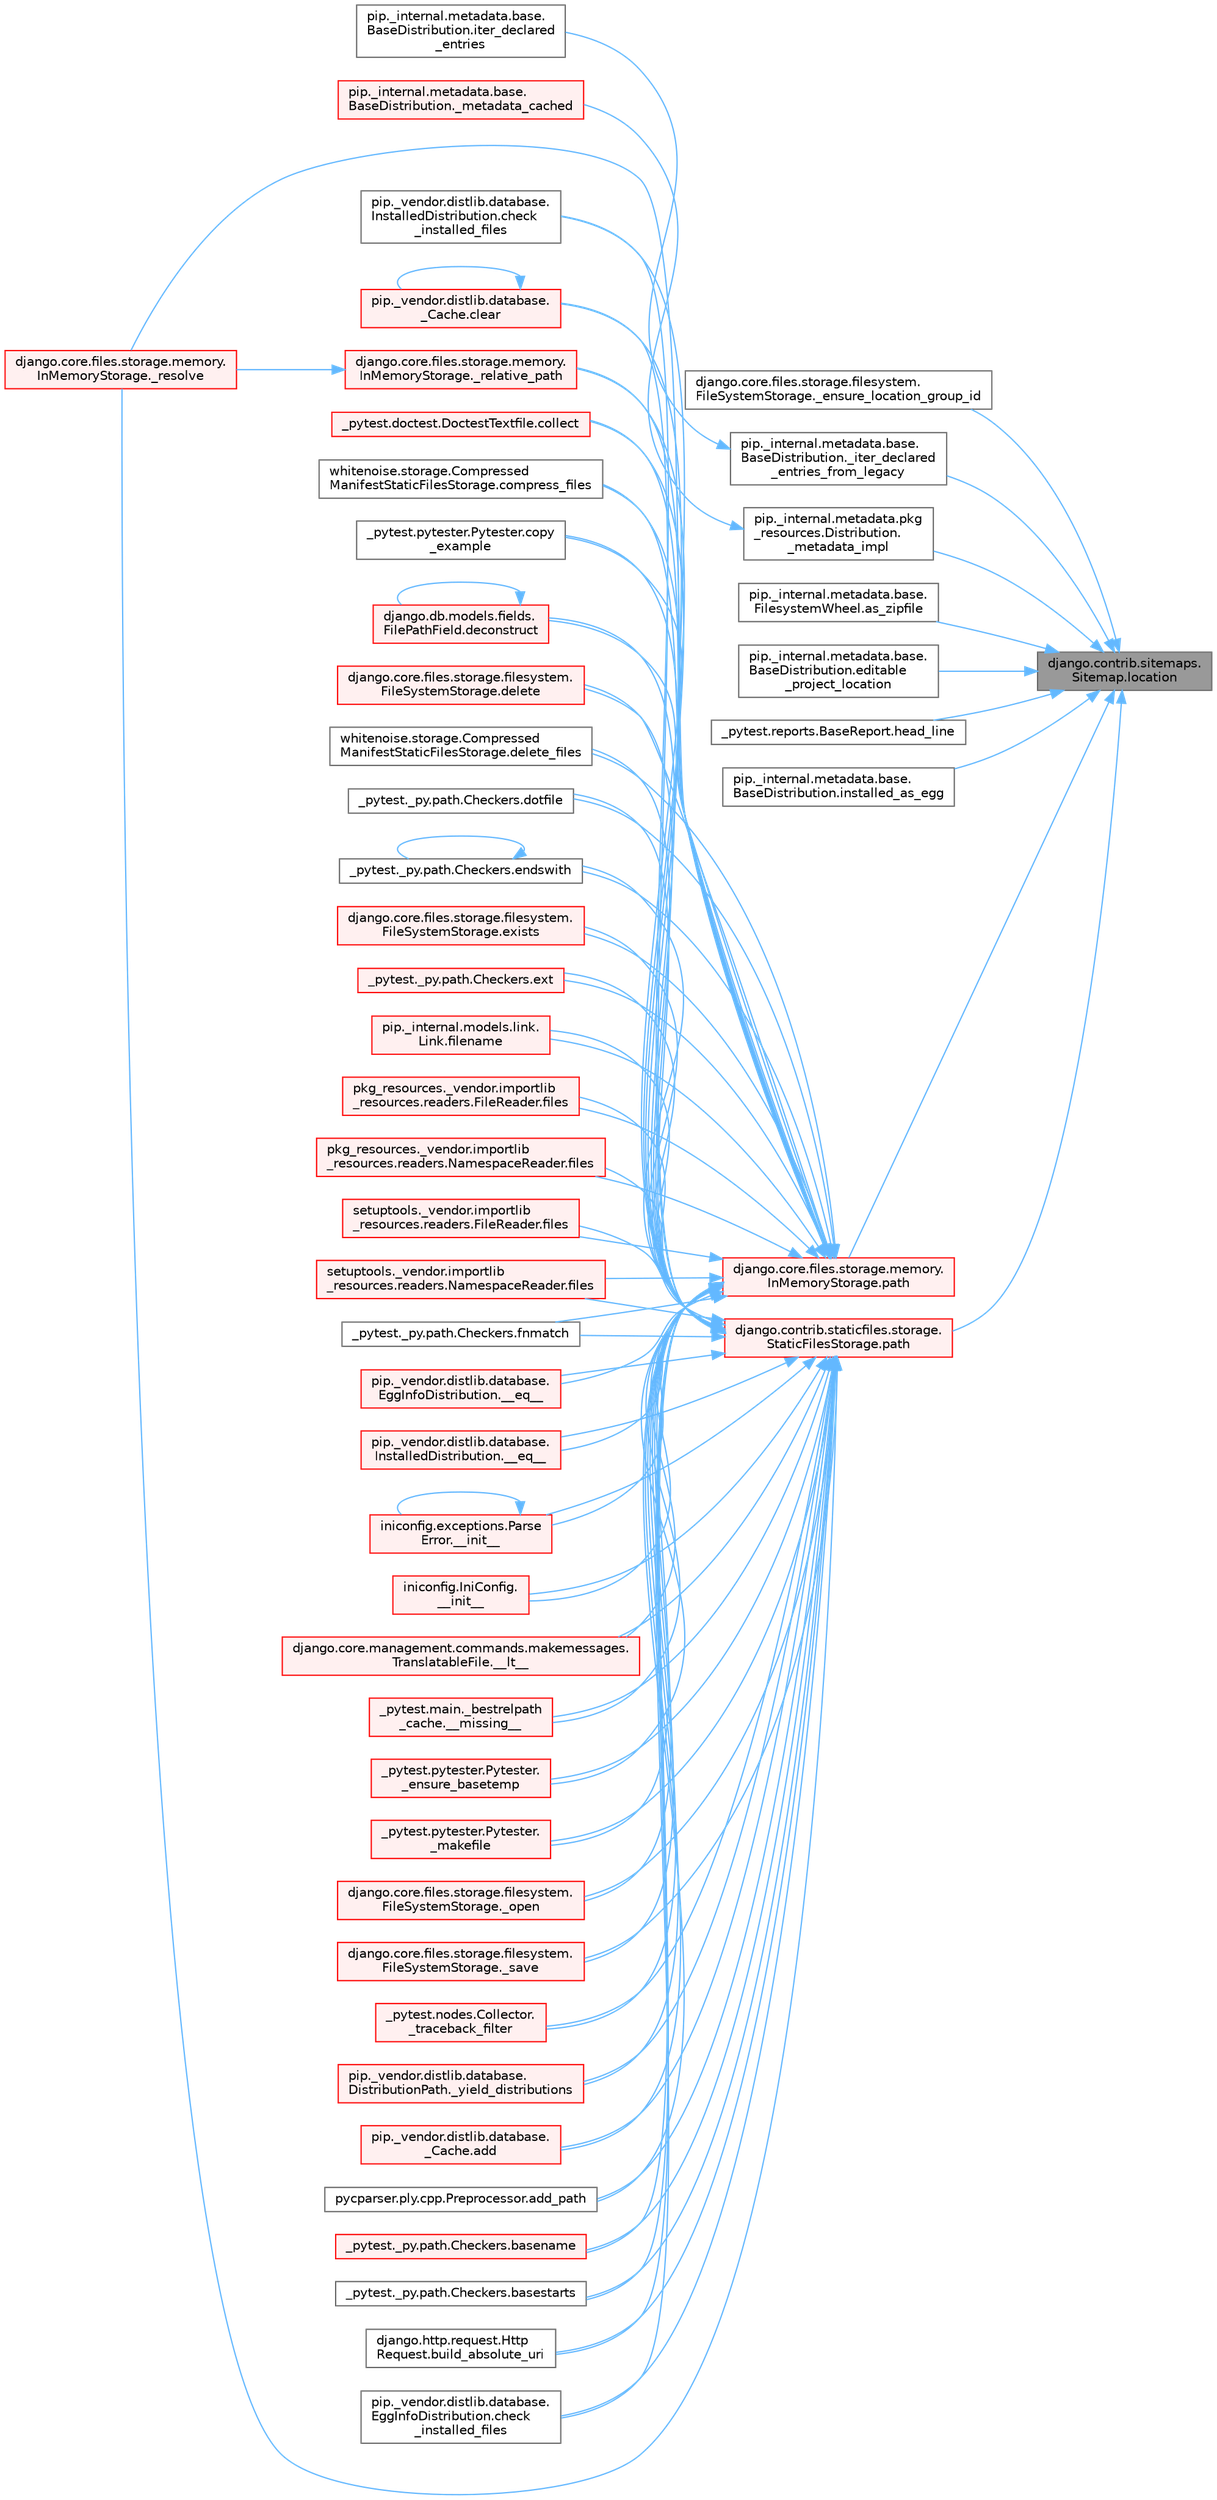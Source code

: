 digraph "django.contrib.sitemaps.Sitemap.location"
{
 // LATEX_PDF_SIZE
  bgcolor="transparent";
  edge [fontname=Helvetica,fontsize=10,labelfontname=Helvetica,labelfontsize=10];
  node [fontname=Helvetica,fontsize=10,shape=box,height=0.2,width=0.4];
  rankdir="RL";
  Node1 [id="Node000001",label="django.contrib.sitemaps.\lSitemap.location",height=0.2,width=0.4,color="gray40", fillcolor="grey60", style="filled", fontcolor="black",tooltip=" "];
  Node1 -> Node2 [id="edge1_Node000001_Node000002",dir="back",color="steelblue1",style="solid",tooltip=" "];
  Node2 [id="Node000002",label="django.core.files.storage.filesystem.\lFileSystemStorage._ensure_location_group_id",height=0.2,width=0.4,color="grey40", fillcolor="white", style="filled",URL="$classdjango_1_1core_1_1files_1_1storage_1_1filesystem_1_1_file_system_storage.html#ada5408450b8d45745c1b0e5f4525c6f4",tooltip=" "];
  Node1 -> Node3 [id="edge2_Node000001_Node000003",dir="back",color="steelblue1",style="solid",tooltip=" "];
  Node3 [id="Node000003",label="pip._internal.metadata.base.\lBaseDistribution._iter_declared\l_entries_from_legacy",height=0.2,width=0.4,color="grey40", fillcolor="white", style="filled",URL="$classpip_1_1__internal_1_1metadata_1_1base_1_1_base_distribution.html#afe1092a9a3492091a1532c8907ccd9e8",tooltip=" "];
  Node3 -> Node4 [id="edge3_Node000003_Node000004",dir="back",color="steelblue1",style="solid",tooltip=" "];
  Node4 [id="Node000004",label="pip._internal.metadata.base.\lBaseDistribution.iter_declared\l_entries",height=0.2,width=0.4,color="grey40", fillcolor="white", style="filled",URL="$classpip_1_1__internal_1_1metadata_1_1base_1_1_base_distribution.html#ad33966e99962529d5c28c9f24c0a4fbd",tooltip=" "];
  Node1 -> Node5 [id="edge4_Node000001_Node000005",dir="back",color="steelblue1",style="solid",tooltip=" "];
  Node5 [id="Node000005",label="pip._internal.metadata.pkg\l_resources.Distribution.\l_metadata_impl",height=0.2,width=0.4,color="grey40", fillcolor="white", style="filled",URL="$classpip_1_1__internal_1_1metadata_1_1pkg__resources_1_1_distribution.html#a7d4ae76260de7d1936446c407277ad5b",tooltip=" "];
  Node5 -> Node6 [id="edge5_Node000005_Node000006",dir="back",color="steelblue1",style="solid",tooltip=" "];
  Node6 [id="Node000006",label="pip._internal.metadata.base.\lBaseDistribution._metadata_cached",height=0.2,width=0.4,color="red", fillcolor="#FFF0F0", style="filled",URL="$classpip_1_1__internal_1_1metadata_1_1base_1_1_base_distribution.html#a12683b16870a097bbe854e4ee3364f7f",tooltip=" "];
  Node1 -> Node3097 [id="edge6_Node000001_Node003097",dir="back",color="steelblue1",style="solid",tooltip=" "];
  Node3097 [id="Node003097",label="pip._internal.metadata.base.\lFilesystemWheel.as_zipfile",height=0.2,width=0.4,color="grey40", fillcolor="white", style="filled",URL="$classpip_1_1__internal_1_1metadata_1_1base_1_1_filesystem_wheel.html#a2edf7e9c5613ec85a815971d9f55ac82",tooltip=" "];
  Node1 -> Node963 [id="edge7_Node000001_Node000963",dir="back",color="steelblue1",style="solid",tooltip=" "];
  Node963 [id="Node000963",label="pip._internal.metadata.base.\lBaseDistribution.editable\l_project_location",height=0.2,width=0.4,color="grey40", fillcolor="white", style="filled",URL="$classpip_1_1__internal_1_1metadata_1_1base_1_1_base_distribution.html#a59297eb536a210ff36a71d4dda673749",tooltip=" "];
  Node1 -> Node3098 [id="edge8_Node000001_Node003098",dir="back",color="steelblue1",style="solid",tooltip=" "];
  Node3098 [id="Node003098",label="_pytest.reports.BaseReport.head_line",height=0.2,width=0.4,color="grey40", fillcolor="white", style="filled",URL="$class__pytest_1_1reports_1_1_base_report.html#ab38fe6637e88a52912eecf01ee5df8c3",tooltip=" "];
  Node1 -> Node3099 [id="edge9_Node000001_Node003099",dir="back",color="steelblue1",style="solid",tooltip=" "];
  Node3099 [id="Node003099",label="pip._internal.metadata.base.\lBaseDistribution.installed_as_egg",height=0.2,width=0.4,color="grey40", fillcolor="white", style="filled",URL="$classpip_1_1__internal_1_1metadata_1_1base_1_1_base_distribution.html#ae45c6ee79afca720f5d75db9bd5ec658",tooltip=" "];
  Node1 -> Node3100 [id="edge10_Node000001_Node003100",dir="back",color="steelblue1",style="solid",tooltip=" "];
  Node3100 [id="Node003100",label="django.contrib.staticfiles.storage.\lStaticFilesStorage.path",height=0.2,width=0.4,color="red", fillcolor="#FFF0F0", style="filled",URL="$classdjango_1_1contrib_1_1staticfiles_1_1storage_1_1_static_files_storage.html#a4e96cc92fbde7423d1b74f3a50fc0bf6",tooltip=" "];
  Node3100 -> Node932 [id="edge11_Node003100_Node000932",dir="back",color="steelblue1",style="solid",tooltip=" "];
  Node932 [id="Node000932",label="pip._vendor.distlib.database.\lEggInfoDistribution.__eq__",height=0.2,width=0.4,color="red", fillcolor="#FFF0F0", style="filled",URL="$classpip_1_1__vendor_1_1distlib_1_1database_1_1_egg_info_distribution.html#ab083ac09aa8cf26eb5305f1359efe85b",tooltip=" "];
  Node3100 -> Node933 [id="edge12_Node003100_Node000933",dir="back",color="steelblue1",style="solid",tooltip=" "];
  Node933 [id="Node000933",label="pip._vendor.distlib.database.\lInstalledDistribution.__eq__",height=0.2,width=0.4,color="red", fillcolor="#FFF0F0", style="filled",URL="$classpip_1_1__vendor_1_1distlib_1_1database_1_1_installed_distribution.html#a391e6744a97d9fcc66ca038eb012c71d",tooltip=" "];
  Node3100 -> Node934 [id="edge13_Node003100_Node000934",dir="back",color="steelblue1",style="solid",tooltip=" "];
  Node934 [id="Node000934",label="iniconfig.exceptions.Parse\lError.__init__",height=0.2,width=0.4,color="red", fillcolor="#FFF0F0", style="filled",URL="$classiniconfig_1_1exceptions_1_1_parse_error.html#a2e7c0f14bebe4a18a5e76a6f2804874f",tooltip=" "];
  Node934 -> Node934 [id="edge14_Node000934_Node000934",dir="back",color="steelblue1",style="solid",tooltip=" "];
  Node3100 -> Node935 [id="edge15_Node003100_Node000935",dir="back",color="steelblue1",style="solid",tooltip=" "];
  Node935 [id="Node000935",label="iniconfig.IniConfig.\l__init__",height=0.2,width=0.4,color="red", fillcolor="#FFF0F0", style="filled",URL="$classiniconfig_1_1_ini_config.html#acedfdc6806378289ae0ba417db5d88a2",tooltip=" "];
  Node3100 -> Node936 [id="edge16_Node003100_Node000936",dir="back",color="steelblue1",style="solid",tooltip=" "];
  Node936 [id="Node000936",label="django.core.management.commands.makemessages.\lTranslatableFile.__lt__",height=0.2,width=0.4,color="red", fillcolor="#FFF0F0", style="filled",URL="$classdjango_1_1core_1_1management_1_1commands_1_1makemessages_1_1_translatable_file.html#a08e864271bf61ff017919a98cc250c40",tooltip=" "];
  Node3100 -> Node937 [id="edge17_Node003100_Node000937",dir="back",color="steelblue1",style="solid",tooltip=" "];
  Node937 [id="Node000937",label="_pytest.main._bestrelpath\l_cache.__missing__",height=0.2,width=0.4,color="red", fillcolor="#FFF0F0", style="filled",URL="$class__pytest_1_1main_1_1__bestrelpath__cache.html#ad20a80028e2b7c9be3360704d8455b5c",tooltip=" "];
  Node3100 -> Node939 [id="edge18_Node003100_Node000939",dir="back",color="steelblue1",style="solid",tooltip=" "];
  Node939 [id="Node000939",label="_pytest.pytester.Pytester.\l_ensure_basetemp",height=0.2,width=0.4,color="red", fillcolor="#FFF0F0", style="filled",URL="$class__pytest_1_1pytester_1_1_pytester.html#a0351682a9bda53abcddfe725386e43be",tooltip=" "];
  Node3100 -> Node943 [id="edge19_Node003100_Node000943",dir="back",color="steelblue1",style="solid",tooltip=" "];
  Node943 [id="Node000943",label="_pytest.pytester.Pytester.\l_makefile",height=0.2,width=0.4,color="red", fillcolor="#FFF0F0", style="filled",URL="$class__pytest_1_1pytester_1_1_pytester.html#a7a55c8d58e26455aa4fa8bc9c5d692c6",tooltip=" "];
  Node3100 -> Node956 [id="edge20_Node003100_Node000956",dir="back",color="steelblue1",style="solid",tooltip=" "];
  Node956 [id="Node000956",label="django.core.files.storage.filesystem.\lFileSystemStorage._open",height=0.2,width=0.4,color="red", fillcolor="#FFF0F0", style="filled",URL="$classdjango_1_1core_1_1files_1_1storage_1_1filesystem_1_1_file_system_storage.html#ae445f45c773bb251ff7fe2250623a527",tooltip=" "];
  Node3100 -> Node1171 [id="edge21_Node003100_Node001171",dir="back",color="steelblue1",style="solid",tooltip=" "];
  Node1171 [id="Node001171",label="django.core.files.storage.memory.\lInMemoryStorage._relative_path",height=0.2,width=0.4,color="red", fillcolor="#FFF0F0", style="filled",URL="$classdjango_1_1core_1_1files_1_1storage_1_1memory_1_1_in_memory_storage.html#ac55022122cbce7480d2544d78cb961a8",tooltip=" "];
  Node1171 -> Node1172 [id="edge22_Node001171_Node001172",dir="back",color="steelblue1",style="solid",tooltip=" "];
  Node1172 [id="Node001172",label="django.core.files.storage.memory.\lInMemoryStorage._resolve",height=0.2,width=0.4,color="red", fillcolor="#FFF0F0", style="filled",URL="$classdjango_1_1core_1_1files_1_1storage_1_1memory_1_1_in_memory_storage.html#a2bef8461f4f35675479c14e705ed4055",tooltip=" "];
  Node3100 -> Node1172 [id="edge23_Node003100_Node001172",dir="back",color="steelblue1",style="solid",tooltip=" "];
  Node3100 -> Node1476 [id="edge24_Node003100_Node001476",dir="back",color="steelblue1",style="solid",tooltip=" "];
  Node1476 [id="Node001476",label="django.core.files.storage.filesystem.\lFileSystemStorage._save",height=0.2,width=0.4,color="red", fillcolor="#FFF0F0", style="filled",URL="$classdjango_1_1core_1_1files_1_1storage_1_1filesystem_1_1_file_system_storage.html#adbe53c076907f538c9edd1ec24814172",tooltip=" "];
  Node3100 -> Node1477 [id="edge25_Node003100_Node001477",dir="back",color="steelblue1",style="solid",tooltip=" "];
  Node1477 [id="Node001477",label="_pytest.nodes.Collector.\l_traceback_filter",height=0.2,width=0.4,color="red", fillcolor="#FFF0F0", style="filled",URL="$class__pytest_1_1nodes_1_1_collector.html#ad51ffd1da24374414a47c458e2cf0ab2",tooltip=" "];
  Node3100 -> Node1480 [id="edge26_Node003100_Node001480",dir="back",color="steelblue1",style="solid",tooltip=" "];
  Node1480 [id="Node001480",label="pip._vendor.distlib.database.\lDistributionPath._yield_distributions",height=0.2,width=0.4,color="red", fillcolor="#FFF0F0", style="filled",URL="$classpip_1_1__vendor_1_1distlib_1_1database_1_1_distribution_path.html#a494115a6f67233269e152b17f28e499f",tooltip=" "];
  Node3100 -> Node1487 [id="edge27_Node003100_Node001487",dir="back",color="steelblue1",style="solid",tooltip=" "];
  Node1487 [id="Node001487",label="pip._vendor.distlib.database.\l_Cache.add",height=0.2,width=0.4,color="red", fillcolor="#FFF0F0", style="filled",URL="$classpip_1_1__vendor_1_1distlib_1_1database_1_1___cache.html#a9d96a00152b11f1163cd2cdf6626ae08",tooltip=" "];
  Node3100 -> Node1488 [id="edge28_Node003100_Node001488",dir="back",color="steelblue1",style="solid",tooltip=" "];
  Node1488 [id="Node001488",label="pycparser.ply.cpp.Preprocessor.add_path",height=0.2,width=0.4,color="grey40", fillcolor="white", style="filled",URL="$classpycparser_1_1ply_1_1cpp_1_1_preprocessor.html#adc4ae2a997c42b396a19f823546c4d52",tooltip=" "];
  Node3100 -> Node1489 [id="edge29_Node003100_Node001489",dir="back",color="steelblue1",style="solid",tooltip=" "];
  Node1489 [id="Node001489",label="_pytest._py.path.Checkers.basename",height=0.2,width=0.4,color="red", fillcolor="#FFF0F0", style="filled",URL="$class__pytest_1_1__py_1_1path_1_1_checkers.html#a5a659647ce281e4f0e46b4113485effe",tooltip=" "];
  Node3100 -> Node1490 [id="edge30_Node003100_Node001490",dir="back",color="steelblue1",style="solid",tooltip=" "];
  Node1490 [id="Node001490",label="_pytest._py.path.Checkers.basestarts",height=0.2,width=0.4,color="grey40", fillcolor="white", style="filled",URL="$class__pytest_1_1__py_1_1path_1_1_checkers.html#a6e314faf838abff8a7b29c772973ed6a",tooltip=" "];
  Node3100 -> Node1491 [id="edge31_Node003100_Node001491",dir="back",color="steelblue1",style="solid",tooltip=" "];
  Node1491 [id="Node001491",label="django.http.request.Http\lRequest.build_absolute_uri",height=0.2,width=0.4,color="grey40", fillcolor="white", style="filled",URL="$classdjango_1_1http_1_1request_1_1_http_request.html#a779e4388b7528ae2f94ae9da4f796d4c",tooltip=" "];
  Node3100 -> Node1492 [id="edge32_Node003100_Node001492",dir="back",color="steelblue1",style="solid",tooltip=" "];
  Node1492 [id="Node001492",label="pip._vendor.distlib.database.\lEggInfoDistribution.check\l_installed_files",height=0.2,width=0.4,color="grey40", fillcolor="white", style="filled",URL="$classpip_1_1__vendor_1_1distlib_1_1database_1_1_egg_info_distribution.html#a1e5196e3216b38c2ba44ba7c611d1871",tooltip=" "];
  Node3100 -> Node1493 [id="edge33_Node003100_Node001493",dir="back",color="steelblue1",style="solid",tooltip=" "];
  Node1493 [id="Node001493",label="pip._vendor.distlib.database.\lInstalledDistribution.check\l_installed_files",height=0.2,width=0.4,color="grey40", fillcolor="white", style="filled",URL="$classpip_1_1__vendor_1_1distlib_1_1database_1_1_installed_distribution.html#a0648e22de76cbd21e559677899136ffd",tooltip=" "];
  Node3100 -> Node1494 [id="edge34_Node003100_Node001494",dir="back",color="steelblue1",style="solid",tooltip=" "];
  Node1494 [id="Node001494",label="pip._vendor.distlib.database.\l_Cache.clear",height=0.2,width=0.4,color="red", fillcolor="#FFF0F0", style="filled",URL="$classpip_1_1__vendor_1_1distlib_1_1database_1_1___cache.html#af81ee07ea1881ddaf69c99c4a2c9df41",tooltip=" "];
  Node1494 -> Node1494 [id="edge35_Node001494_Node001494",dir="back",color="steelblue1",style="solid",tooltip=" "];
  Node3100 -> Node1495 [id="edge36_Node003100_Node001495",dir="back",color="steelblue1",style="solid",tooltip=" "];
  Node1495 [id="Node001495",label="_pytest.doctest.DoctestTextfile.collect",height=0.2,width=0.4,color="red", fillcolor="#FFF0F0", style="filled",URL="$class__pytest_1_1doctest_1_1_doctest_textfile.html#ae6208b7f680bfcadf752a86afb559045",tooltip=" "];
  Node3100 -> Node1496 [id="edge37_Node003100_Node001496",dir="back",color="steelblue1",style="solid",tooltip=" "];
  Node1496 [id="Node001496",label="whitenoise.storage.Compressed\lManifestStaticFilesStorage.compress_files",height=0.2,width=0.4,color="grey40", fillcolor="white", style="filled",URL="$classwhitenoise_1_1storage_1_1_compressed_manifest_static_files_storage.html#ae53c3846898af0ebb6a5e40b120f1514",tooltip=" "];
  Node3100 -> Node1497 [id="edge38_Node003100_Node001497",dir="back",color="steelblue1",style="solid",tooltip=" "];
  Node1497 [id="Node001497",label="_pytest.pytester.Pytester.copy\l_example",height=0.2,width=0.4,color="grey40", fillcolor="white", style="filled",URL="$class__pytest_1_1pytester_1_1_pytester.html#aeeae92470f10e16abb52e25a149a3eb0",tooltip=" "];
  Node3100 -> Node1498 [id="edge39_Node003100_Node001498",dir="back",color="steelblue1",style="solid",tooltip=" "];
  Node1498 [id="Node001498",label="django.db.models.fields.\lFilePathField.deconstruct",height=0.2,width=0.4,color="red", fillcolor="#FFF0F0", style="filled",URL="$classdjango_1_1db_1_1models_1_1fields_1_1_file_path_field.html#a6a89176a77b5299ca6414c601c62dcb0",tooltip=" "];
  Node1498 -> Node1498 [id="edge40_Node001498_Node001498",dir="back",color="steelblue1",style="solid",tooltip=" "];
  Node3100 -> Node1499 [id="edge41_Node003100_Node001499",dir="back",color="steelblue1",style="solid",tooltip=" "];
  Node1499 [id="Node001499",label="django.core.files.storage.filesystem.\lFileSystemStorage.delete",height=0.2,width=0.4,color="red", fillcolor="#FFF0F0", style="filled",URL="$classdjango_1_1core_1_1files_1_1storage_1_1filesystem_1_1_file_system_storage.html#a431299ec5a60dec64204ded735dcdc58",tooltip=" "];
  Node3100 -> Node1500 [id="edge42_Node003100_Node001500",dir="back",color="steelblue1",style="solid",tooltip=" "];
  Node1500 [id="Node001500",label="whitenoise.storage.Compressed\lManifestStaticFilesStorage.delete_files",height=0.2,width=0.4,color="grey40", fillcolor="white", style="filled",URL="$classwhitenoise_1_1storage_1_1_compressed_manifest_static_files_storage.html#a974e04fa2459d319d4454c913e7bb5bf",tooltip=" "];
  Node3100 -> Node1501 [id="edge43_Node003100_Node001501",dir="back",color="steelblue1",style="solid",tooltip=" "];
  Node1501 [id="Node001501",label="_pytest._py.path.Checkers.dotfile",height=0.2,width=0.4,color="grey40", fillcolor="white", style="filled",URL="$class__pytest_1_1__py_1_1path_1_1_checkers.html#a3b2a5f5c0688999dd77f4cc954080e1a",tooltip=" "];
  Node3100 -> Node1502 [id="edge44_Node003100_Node001502",dir="back",color="steelblue1",style="solid",tooltip=" "];
  Node1502 [id="Node001502",label="_pytest._py.path.Checkers.endswith",height=0.2,width=0.4,color="grey40", fillcolor="white", style="filled",URL="$class__pytest_1_1__py_1_1path_1_1_checkers.html#ab4cd87d3e5a9c97e9939ea9adb35020d",tooltip=" "];
  Node1502 -> Node1502 [id="edge45_Node001502_Node001502",dir="back",color="steelblue1",style="solid",tooltip=" "];
  Node3100 -> Node1503 [id="edge46_Node003100_Node001503",dir="back",color="steelblue1",style="solid",tooltip=" "];
  Node1503 [id="Node001503",label="django.core.files.storage.filesystem.\lFileSystemStorage.exists",height=0.2,width=0.4,color="red", fillcolor="#FFF0F0", style="filled",URL="$classdjango_1_1core_1_1files_1_1storage_1_1filesystem_1_1_file_system_storage.html#a09638d435096d0b39bdbeaed81148baa",tooltip=" "];
  Node3100 -> Node1504 [id="edge47_Node003100_Node001504",dir="back",color="steelblue1",style="solid",tooltip=" "];
  Node1504 [id="Node001504",label="_pytest._py.path.Checkers.ext",height=0.2,width=0.4,color="red", fillcolor="#FFF0F0", style="filled",URL="$class__pytest_1_1__py_1_1path_1_1_checkers.html#a5344ac440ba5ac53af0bca048031fbf2",tooltip=" "];
  Node3100 -> Node1546 [id="edge48_Node003100_Node001546",dir="back",color="steelblue1",style="solid",tooltip=" "];
  Node1546 [id="Node001546",label="pip._internal.models.link.\lLink.filename",height=0.2,width=0.4,color="red", fillcolor="#FFF0F0", style="filled",URL="$classpip_1_1__internal_1_1models_1_1link_1_1_link.html#a5fb02f5a5a42909c89a18745b74cf998",tooltip=" "];
  Node3100 -> Node2115 [id="edge49_Node003100_Node002115",dir="back",color="steelblue1",style="solid",tooltip=" "];
  Node2115 [id="Node002115",label="pkg_resources._vendor.importlib\l_resources.readers.FileReader.files",height=0.2,width=0.4,color="red", fillcolor="#FFF0F0", style="filled",URL="$classpkg__resources_1_1__vendor_1_1importlib__resources_1_1readers_1_1_file_reader.html#ac80e1e3a22d012bbfb5f1b7a753bab21",tooltip=" "];
  Node3100 -> Node2117 [id="edge50_Node003100_Node002117",dir="back",color="steelblue1",style="solid",tooltip=" "];
  Node2117 [id="Node002117",label="pkg_resources._vendor.importlib\l_resources.readers.NamespaceReader.files",height=0.2,width=0.4,color="red", fillcolor="#FFF0F0", style="filled",URL="$classpkg__resources_1_1__vendor_1_1importlib__resources_1_1readers_1_1_namespace_reader.html#ae68f8b2f076387226b18c4889de277cf",tooltip=" "];
  Node3100 -> Node2118 [id="edge51_Node003100_Node002118",dir="back",color="steelblue1",style="solid",tooltip=" "];
  Node2118 [id="Node002118",label="setuptools._vendor.importlib\l_resources.readers.FileReader.files",height=0.2,width=0.4,color="red", fillcolor="#FFF0F0", style="filled",URL="$classsetuptools_1_1__vendor_1_1importlib__resources_1_1readers_1_1_file_reader.html#a8536b477e2f4ed83ac20b58baace6b4c",tooltip=" "];
  Node3100 -> Node2119 [id="edge52_Node003100_Node002119",dir="back",color="steelblue1",style="solid",tooltip=" "];
  Node2119 [id="Node002119",label="setuptools._vendor.importlib\l_resources.readers.NamespaceReader.files",height=0.2,width=0.4,color="red", fillcolor="#FFF0F0", style="filled",URL="$classsetuptools_1_1__vendor_1_1importlib__resources_1_1readers_1_1_namespace_reader.html#a80c5b3a6ae3f4903c4db5bb312f2ae49",tooltip=" "];
  Node3100 -> Node2120 [id="edge53_Node003100_Node002120",dir="back",color="steelblue1",style="solid",tooltip=" "];
  Node2120 [id="Node002120",label="_pytest._py.path.Checkers.fnmatch",height=0.2,width=0.4,color="grey40", fillcolor="white", style="filled",URL="$class__pytest_1_1__py_1_1path_1_1_checkers.html#a0b386ae267c298f41cba0ad73265aa81",tooltip=" "];
  Node1 -> Node3101 [id="edge54_Node000001_Node003101",dir="back",color="steelblue1",style="solid",tooltip=" "];
  Node3101 [id="Node003101",label="django.core.files.storage.memory.\lInMemoryStorage.path",height=0.2,width=0.4,color="red", fillcolor="#FFF0F0", style="filled",URL="$classdjango_1_1core_1_1files_1_1storage_1_1memory_1_1_in_memory_storage.html#a466c8e28fd11839318d2e4454b8ef89f",tooltip=" "];
  Node3101 -> Node932 [id="edge55_Node003101_Node000932",dir="back",color="steelblue1",style="solid",tooltip=" "];
  Node3101 -> Node933 [id="edge56_Node003101_Node000933",dir="back",color="steelblue1",style="solid",tooltip=" "];
  Node3101 -> Node934 [id="edge57_Node003101_Node000934",dir="back",color="steelblue1",style="solid",tooltip=" "];
  Node3101 -> Node935 [id="edge58_Node003101_Node000935",dir="back",color="steelblue1",style="solid",tooltip=" "];
  Node3101 -> Node936 [id="edge59_Node003101_Node000936",dir="back",color="steelblue1",style="solid",tooltip=" "];
  Node3101 -> Node937 [id="edge60_Node003101_Node000937",dir="back",color="steelblue1",style="solid",tooltip=" "];
  Node3101 -> Node939 [id="edge61_Node003101_Node000939",dir="back",color="steelblue1",style="solid",tooltip=" "];
  Node3101 -> Node943 [id="edge62_Node003101_Node000943",dir="back",color="steelblue1",style="solid",tooltip=" "];
  Node3101 -> Node956 [id="edge63_Node003101_Node000956",dir="back",color="steelblue1",style="solid",tooltip=" "];
  Node3101 -> Node1171 [id="edge64_Node003101_Node001171",dir="back",color="steelblue1",style="solid",tooltip=" "];
  Node3101 -> Node1172 [id="edge65_Node003101_Node001172",dir="back",color="steelblue1",style="solid",tooltip=" "];
  Node3101 -> Node1476 [id="edge66_Node003101_Node001476",dir="back",color="steelblue1",style="solid",tooltip=" "];
  Node3101 -> Node1477 [id="edge67_Node003101_Node001477",dir="back",color="steelblue1",style="solid",tooltip=" "];
  Node3101 -> Node1480 [id="edge68_Node003101_Node001480",dir="back",color="steelblue1",style="solid",tooltip=" "];
  Node3101 -> Node1487 [id="edge69_Node003101_Node001487",dir="back",color="steelblue1",style="solid",tooltip=" "];
  Node3101 -> Node1488 [id="edge70_Node003101_Node001488",dir="back",color="steelblue1",style="solid",tooltip=" "];
  Node3101 -> Node1489 [id="edge71_Node003101_Node001489",dir="back",color="steelblue1",style="solid",tooltip=" "];
  Node3101 -> Node1490 [id="edge72_Node003101_Node001490",dir="back",color="steelblue1",style="solid",tooltip=" "];
  Node3101 -> Node1491 [id="edge73_Node003101_Node001491",dir="back",color="steelblue1",style="solid",tooltip=" "];
  Node3101 -> Node1492 [id="edge74_Node003101_Node001492",dir="back",color="steelblue1",style="solid",tooltip=" "];
  Node3101 -> Node1493 [id="edge75_Node003101_Node001493",dir="back",color="steelblue1",style="solid",tooltip=" "];
  Node3101 -> Node1494 [id="edge76_Node003101_Node001494",dir="back",color="steelblue1",style="solid",tooltip=" "];
  Node3101 -> Node1495 [id="edge77_Node003101_Node001495",dir="back",color="steelblue1",style="solid",tooltip=" "];
  Node3101 -> Node1496 [id="edge78_Node003101_Node001496",dir="back",color="steelblue1",style="solid",tooltip=" "];
  Node3101 -> Node1497 [id="edge79_Node003101_Node001497",dir="back",color="steelblue1",style="solid",tooltip=" "];
  Node3101 -> Node1498 [id="edge80_Node003101_Node001498",dir="back",color="steelblue1",style="solid",tooltip=" "];
  Node3101 -> Node1499 [id="edge81_Node003101_Node001499",dir="back",color="steelblue1",style="solid",tooltip=" "];
  Node3101 -> Node1500 [id="edge82_Node003101_Node001500",dir="back",color="steelblue1",style="solid",tooltip=" "];
  Node3101 -> Node1501 [id="edge83_Node003101_Node001501",dir="back",color="steelblue1",style="solid",tooltip=" "];
  Node3101 -> Node1502 [id="edge84_Node003101_Node001502",dir="back",color="steelblue1",style="solid",tooltip=" "];
  Node3101 -> Node1503 [id="edge85_Node003101_Node001503",dir="back",color="steelblue1",style="solid",tooltip=" "];
  Node3101 -> Node1504 [id="edge86_Node003101_Node001504",dir="back",color="steelblue1",style="solid",tooltip=" "];
  Node3101 -> Node1546 [id="edge87_Node003101_Node001546",dir="back",color="steelblue1",style="solid",tooltip=" "];
  Node3101 -> Node2115 [id="edge88_Node003101_Node002115",dir="back",color="steelblue1",style="solid",tooltip=" "];
  Node3101 -> Node2117 [id="edge89_Node003101_Node002117",dir="back",color="steelblue1",style="solid",tooltip=" "];
  Node3101 -> Node2118 [id="edge90_Node003101_Node002118",dir="back",color="steelblue1",style="solid",tooltip=" "];
  Node3101 -> Node2119 [id="edge91_Node003101_Node002119",dir="back",color="steelblue1",style="solid",tooltip=" "];
  Node3101 -> Node2120 [id="edge92_Node003101_Node002120",dir="back",color="steelblue1",style="solid",tooltip=" "];
}
